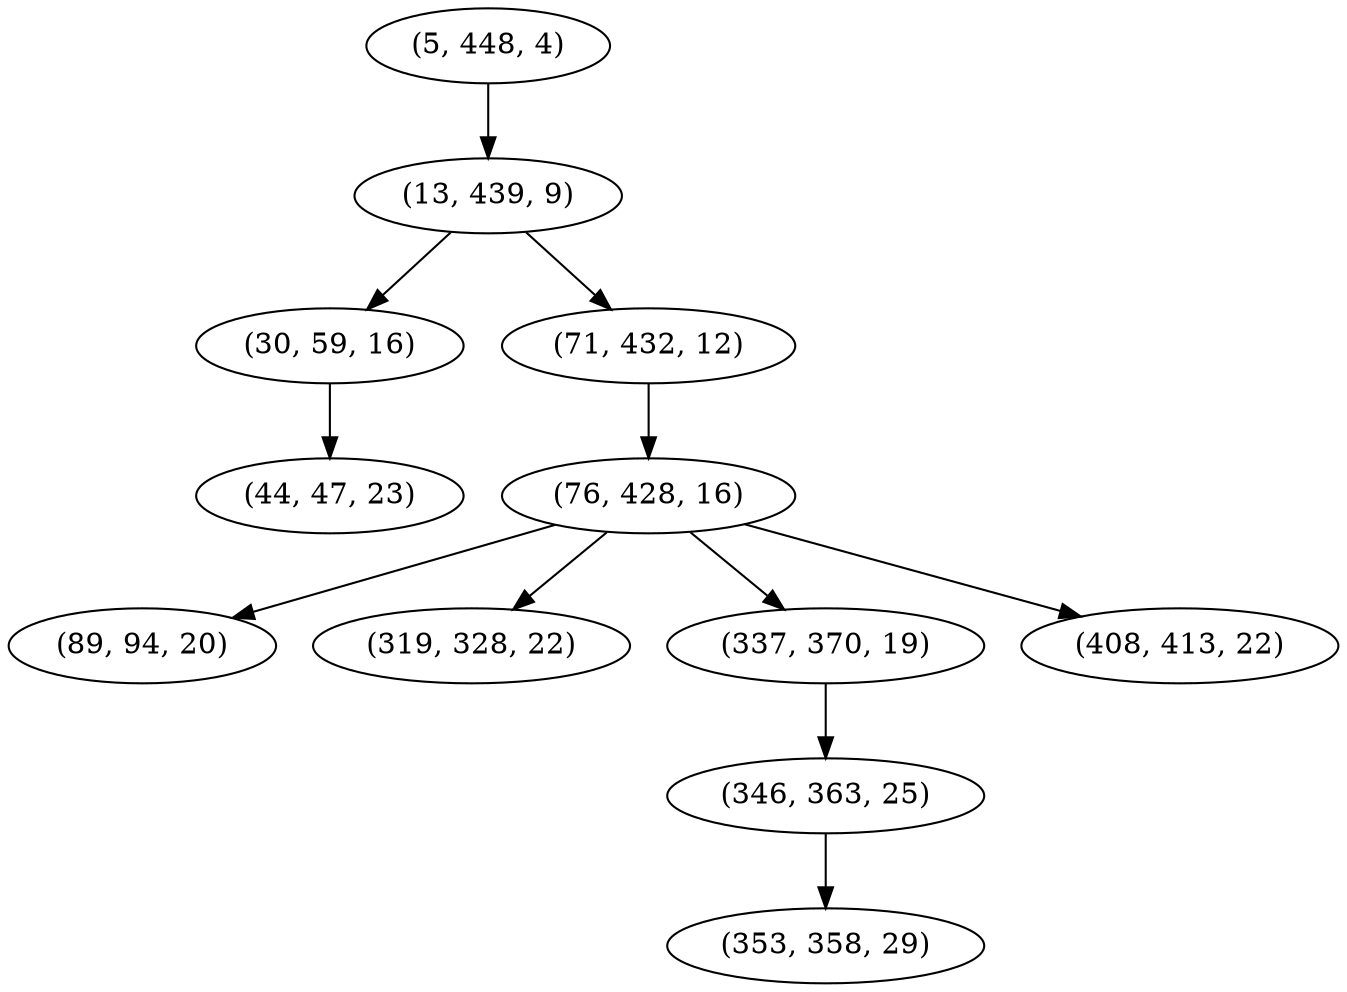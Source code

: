 digraph tree {
    "(5, 448, 4)";
    "(13, 439, 9)";
    "(30, 59, 16)";
    "(44, 47, 23)";
    "(71, 432, 12)";
    "(76, 428, 16)";
    "(89, 94, 20)";
    "(319, 328, 22)";
    "(337, 370, 19)";
    "(346, 363, 25)";
    "(353, 358, 29)";
    "(408, 413, 22)";
    "(5, 448, 4)" -> "(13, 439, 9)";
    "(13, 439, 9)" -> "(30, 59, 16)";
    "(13, 439, 9)" -> "(71, 432, 12)";
    "(30, 59, 16)" -> "(44, 47, 23)";
    "(71, 432, 12)" -> "(76, 428, 16)";
    "(76, 428, 16)" -> "(89, 94, 20)";
    "(76, 428, 16)" -> "(319, 328, 22)";
    "(76, 428, 16)" -> "(337, 370, 19)";
    "(76, 428, 16)" -> "(408, 413, 22)";
    "(337, 370, 19)" -> "(346, 363, 25)";
    "(346, 363, 25)" -> "(353, 358, 29)";
}
